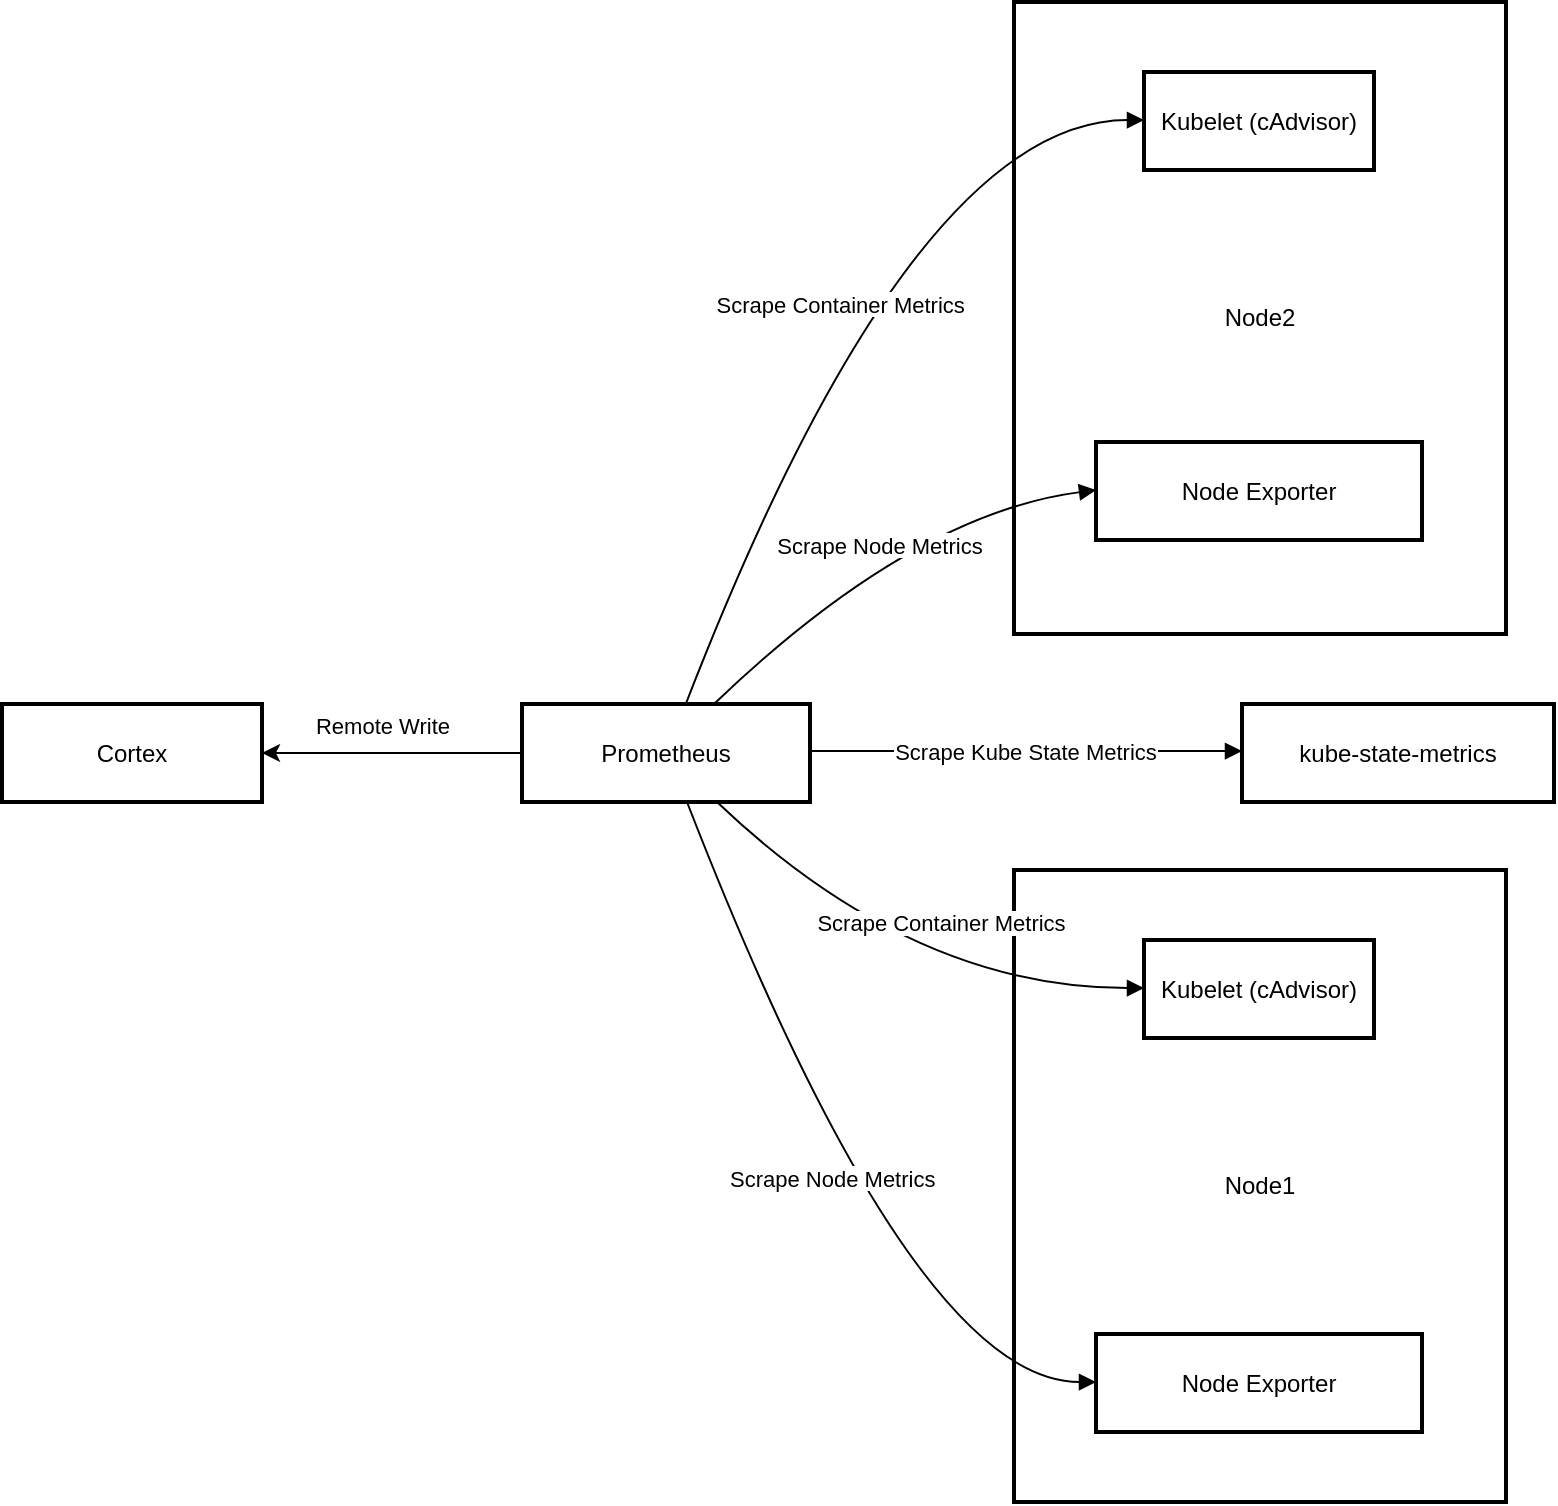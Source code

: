<mxfile version="24.7.17">
  <diagram name="ページ1" id="CbBk8L3W7IfdUpYWMXDQ">
    <mxGraphModel dx="1774" dy="1041" grid="1" gridSize="10" guides="1" tooltips="1" connect="1" arrows="1" fold="1" page="1" pageScale="1" pageWidth="827" pageHeight="1169" math="0" shadow="0">
      <root>
        <mxCell id="0" />
        <mxCell id="1" parent="0" />
        <mxCell id="pgViYnyISjTVHfM5uaUi-1" value="Node2" style="whiteSpace=wrap;strokeWidth=2;" vertex="1" parent="1">
          <mxGeometry x="532" y="70" width="246" height="316" as="geometry" />
        </mxCell>
        <mxCell id="pgViYnyISjTVHfM5uaUi-2" value="Node1" style="whiteSpace=wrap;strokeWidth=2;" vertex="1" parent="1">
          <mxGeometry x="532" y="504" width="246" height="316" as="geometry" />
        </mxCell>
        <mxCell id="pgViYnyISjTVHfM5uaUi-3" value="Kubelet (cAdvisor)" style="whiteSpace=wrap;strokeWidth=2;" vertex="1" parent="1">
          <mxGeometry x="597" y="539" width="115" height="49" as="geometry" />
        </mxCell>
        <mxCell id="pgViYnyISjTVHfM5uaUi-5" value="Node Exporter" style="whiteSpace=wrap;strokeWidth=2;" vertex="1" parent="1">
          <mxGeometry x="573" y="736" width="163" height="49" as="geometry" />
        </mxCell>
        <mxCell id="pgViYnyISjTVHfM5uaUi-6" value="Kubelet (cAdvisor)" style="whiteSpace=wrap;strokeWidth=2;" vertex="1" parent="1">
          <mxGeometry x="597" y="105" width="115" height="49" as="geometry" />
        </mxCell>
        <mxCell id="pgViYnyISjTVHfM5uaUi-8" value="Node Exporter" style="whiteSpace=wrap;strokeWidth=2;" vertex="1" parent="1">
          <mxGeometry x="573" y="290" width="163" height="49" as="geometry" />
        </mxCell>
        <mxCell id="pgViYnyISjTVHfM5uaUi-9" value="kube-state-metrics" style="whiteSpace=wrap;strokeWidth=2;" vertex="1" parent="1">
          <mxGeometry x="646" y="421" width="156" height="49" as="geometry" />
        </mxCell>
        <mxCell id="pgViYnyISjTVHfM5uaUi-20" style="edgeStyle=orthogonalEdgeStyle;rounded=0;orthogonalLoop=1;jettySize=auto;html=1;" edge="1" parent="1" source="pgViYnyISjTVHfM5uaUi-10" target="pgViYnyISjTVHfM5uaUi-18">
          <mxGeometry relative="1" as="geometry" />
        </mxCell>
        <mxCell id="pgViYnyISjTVHfM5uaUi-21" value="Remote Write" style="edgeLabel;html=1;align=center;verticalAlign=middle;resizable=0;points=[];" vertex="1" connectable="0" parent="pgViYnyISjTVHfM5uaUi-20">
          <mxGeometry x="0.49" y="-14" relative="1" as="geometry">
            <mxPoint x="27" as="offset" />
          </mxGeometry>
        </mxCell>
        <mxCell id="pgViYnyISjTVHfM5uaUi-10" value="Prometheus" style="whiteSpace=wrap;strokeWidth=2;" vertex="1" parent="1">
          <mxGeometry x="286" y="421" width="144" height="49" as="geometry" />
        </mxCell>
        <mxCell id="pgViYnyISjTVHfM5uaUi-11" value="Scrape Container Metrics" style="curved=1;startArrow=none;endArrow=block;exitX=0.67;exitY=0.98;entryX=0;entryY=0.49;rounded=0;" edge="1" parent="1" source="pgViYnyISjTVHfM5uaUi-10" target="pgViYnyISjTVHfM5uaUi-3">
          <mxGeometry x="0.194" y="33" relative="1" as="geometry">
            <Array as="points">
              <mxPoint x="481" y="563" />
            </Array>
            <mxPoint as="offset" />
          </mxGeometry>
        </mxCell>
        <mxCell id="pgViYnyISjTVHfM5uaUi-13" value="Scrape Node Metrics" style="curved=1;startArrow=none;endArrow=block;exitX=0.57;exitY=0.98;entryX=0;entryY=0.49;rounded=0;" edge="1" parent="1" source="pgViYnyISjTVHfM5uaUi-10" target="pgViYnyISjTVHfM5uaUi-5">
          <mxGeometry relative="1" as="geometry">
            <Array as="points">
              <mxPoint x="481" y="760" />
            </Array>
          </mxGeometry>
        </mxCell>
        <mxCell id="pgViYnyISjTVHfM5uaUi-14" value="Scrape Container Metrics" style="curved=1;startArrow=none;endArrow=block;exitX=0.57;exitY=-0.01;entryX=0;entryY=0.49;rounded=0;" edge="1" parent="1" source="pgViYnyISjTVHfM5uaUi-10" target="pgViYnyISjTVHfM5uaUi-6">
          <mxGeometry relative="1" as="geometry">
            <Array as="points">
              <mxPoint x="481" y="129" />
            </Array>
          </mxGeometry>
        </mxCell>
        <mxCell id="pgViYnyISjTVHfM5uaUi-16" value="Scrape Node Metrics" style="curved=1;startArrow=none;endArrow=block;exitX=0.67;exitY=-0.01;entryX=0;entryY=0.49;rounded=0;" edge="1" parent="1" source="pgViYnyISjTVHfM5uaUi-10" target="pgViYnyISjTVHfM5uaUi-8">
          <mxGeometry relative="1" as="geometry">
            <Array as="points">
              <mxPoint x="481" y="326" />
            </Array>
          </mxGeometry>
        </mxCell>
        <mxCell id="pgViYnyISjTVHfM5uaUi-17" value="Scrape Kube State Metrics" style="curved=1;startArrow=none;endArrow=block;exitX=1;exitY=0.48;entryX=0;entryY=0.48;rounded=0;" edge="1" parent="1" source="pgViYnyISjTVHfM5uaUi-10" target="pgViYnyISjTVHfM5uaUi-9">
          <mxGeometry relative="1" as="geometry">
            <Array as="points" />
          </mxGeometry>
        </mxCell>
        <mxCell id="pgViYnyISjTVHfM5uaUi-18" value="Cortex" style="whiteSpace=wrap;strokeWidth=2;" vertex="1" parent="1">
          <mxGeometry x="26" y="421" width="130" height="49" as="geometry" />
        </mxCell>
      </root>
    </mxGraphModel>
  </diagram>
</mxfile>
